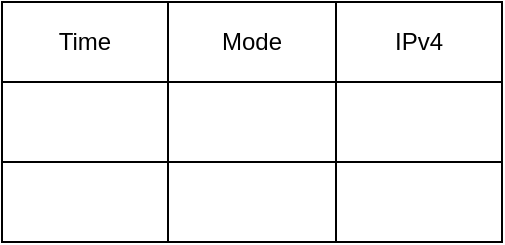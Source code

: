 <mxfile version="14.2.5" type="github">
  <diagram id="LZiAop6SkvyM2Lya098d" name="Page-1">
    <mxGraphModel dx="1040" dy="922" grid="1" gridSize="10" guides="1" tooltips="1" connect="1" arrows="1" fold="1" page="1" pageScale="1" pageWidth="827" pageHeight="1169" math="0" shadow="0">
      <root>
        <mxCell id="0" />
        <mxCell id="1" parent="0" />
        <mxCell id="sJXOKXyNyVLJZZKxoagh-1" value="" style="shape=table;html=1;whiteSpace=wrap;startSize=0;container=1;collapsible=0;childLayout=tableLayout;" vertex="1" parent="1">
          <mxGeometry x="60" y="70" width="250" height="120" as="geometry" />
        </mxCell>
        <mxCell id="sJXOKXyNyVLJZZKxoagh-2" value="" style="shape=partialRectangle;html=1;whiteSpace=wrap;collapsible=0;dropTarget=0;pointerEvents=0;fillColor=none;top=0;left=0;bottom=0;right=0;points=[[0,0.5],[1,0.5]];portConstraint=eastwest;" vertex="1" parent="sJXOKXyNyVLJZZKxoagh-1">
          <mxGeometry width="250" height="40" as="geometry" />
        </mxCell>
        <mxCell id="sJXOKXyNyVLJZZKxoagh-3" value="Time" style="shape=partialRectangle;html=1;whiteSpace=wrap;connectable=0;fillColor=none;top=0;left=0;bottom=0;right=0;overflow=hidden;" vertex="1" parent="sJXOKXyNyVLJZZKxoagh-2">
          <mxGeometry width="83" height="40" as="geometry" />
        </mxCell>
        <mxCell id="sJXOKXyNyVLJZZKxoagh-4" value="Mode" style="shape=partialRectangle;html=1;whiteSpace=wrap;connectable=0;fillColor=none;top=0;left=0;bottom=0;right=0;overflow=hidden;" vertex="1" parent="sJXOKXyNyVLJZZKxoagh-2">
          <mxGeometry x="83" width="84" height="40" as="geometry" />
        </mxCell>
        <mxCell id="sJXOKXyNyVLJZZKxoagh-5" value="IPv4" style="shape=partialRectangle;html=1;whiteSpace=wrap;connectable=0;fillColor=none;top=0;left=0;bottom=0;right=0;overflow=hidden;" vertex="1" parent="sJXOKXyNyVLJZZKxoagh-2">
          <mxGeometry x="167" width="83" height="40" as="geometry" />
        </mxCell>
        <mxCell id="sJXOKXyNyVLJZZKxoagh-6" value="" style="shape=partialRectangle;html=1;whiteSpace=wrap;collapsible=0;dropTarget=0;pointerEvents=0;fillColor=none;top=0;left=0;bottom=0;right=0;points=[[0,0.5],[1,0.5]];portConstraint=eastwest;" vertex="1" parent="sJXOKXyNyVLJZZKxoagh-1">
          <mxGeometry y="40" width="250" height="40" as="geometry" />
        </mxCell>
        <mxCell id="sJXOKXyNyVLJZZKxoagh-7" value="" style="shape=partialRectangle;html=1;whiteSpace=wrap;connectable=0;fillColor=none;top=0;left=0;bottom=0;right=0;overflow=hidden;" vertex="1" parent="sJXOKXyNyVLJZZKxoagh-6">
          <mxGeometry width="83" height="40" as="geometry" />
        </mxCell>
        <mxCell id="sJXOKXyNyVLJZZKxoagh-8" value="" style="shape=partialRectangle;html=1;whiteSpace=wrap;connectable=0;fillColor=none;top=0;left=0;bottom=0;right=0;overflow=hidden;" vertex="1" parent="sJXOKXyNyVLJZZKxoagh-6">
          <mxGeometry x="83" width="84" height="40" as="geometry" />
        </mxCell>
        <mxCell id="sJXOKXyNyVLJZZKxoagh-9" value="" style="shape=partialRectangle;html=1;whiteSpace=wrap;connectable=0;fillColor=none;top=0;left=0;bottom=0;right=0;overflow=hidden;" vertex="1" parent="sJXOKXyNyVLJZZKxoagh-6">
          <mxGeometry x="167" width="83" height="40" as="geometry" />
        </mxCell>
        <mxCell id="sJXOKXyNyVLJZZKxoagh-10" value="" style="shape=partialRectangle;html=1;whiteSpace=wrap;collapsible=0;dropTarget=0;pointerEvents=0;fillColor=none;top=0;left=0;bottom=0;right=0;points=[[0,0.5],[1,0.5]];portConstraint=eastwest;" vertex="1" parent="sJXOKXyNyVLJZZKxoagh-1">
          <mxGeometry y="80" width="250" height="40" as="geometry" />
        </mxCell>
        <mxCell id="sJXOKXyNyVLJZZKxoagh-11" value="" style="shape=partialRectangle;html=1;whiteSpace=wrap;connectable=0;fillColor=none;top=0;left=0;bottom=0;right=0;overflow=hidden;" vertex="1" parent="sJXOKXyNyVLJZZKxoagh-10">
          <mxGeometry width="83" height="40" as="geometry" />
        </mxCell>
        <mxCell id="sJXOKXyNyVLJZZKxoagh-12" value="" style="shape=partialRectangle;html=1;whiteSpace=wrap;connectable=0;fillColor=none;top=0;left=0;bottom=0;right=0;overflow=hidden;" vertex="1" parent="sJXOKXyNyVLJZZKxoagh-10">
          <mxGeometry x="83" width="84" height="40" as="geometry" />
        </mxCell>
        <mxCell id="sJXOKXyNyVLJZZKxoagh-13" value="" style="shape=partialRectangle;html=1;whiteSpace=wrap;connectable=0;fillColor=none;top=0;left=0;bottom=0;right=0;overflow=hidden;" vertex="1" parent="sJXOKXyNyVLJZZKxoagh-10">
          <mxGeometry x="167" width="83" height="40" as="geometry" />
        </mxCell>
      </root>
    </mxGraphModel>
  </diagram>
</mxfile>
